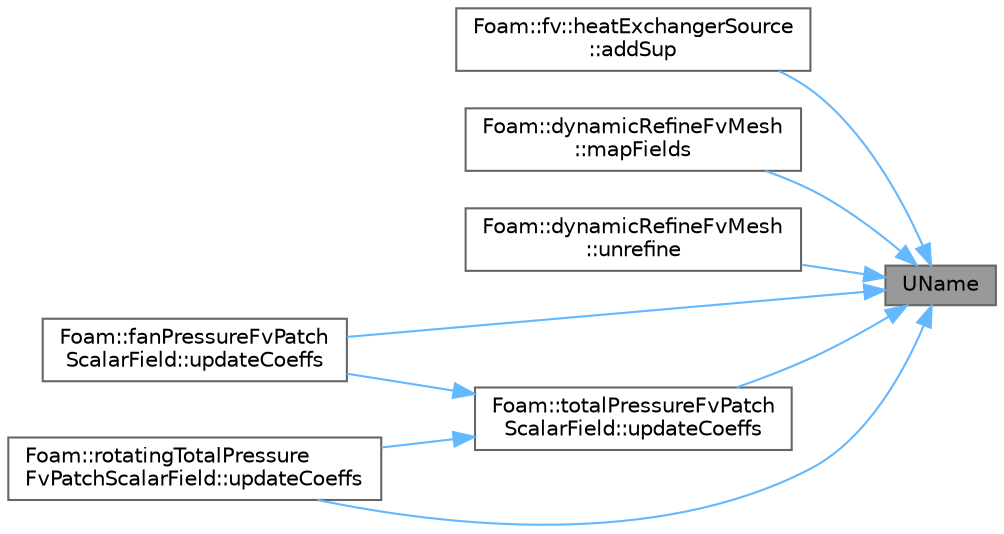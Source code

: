 digraph "UName"
{
 // LATEX_PDF_SIZE
  bgcolor="transparent";
  edge [fontname=Helvetica,fontsize=10,labelfontname=Helvetica,labelfontsize=10];
  node [fontname=Helvetica,fontsize=10,shape=box,height=0.2,width=0.4];
  rankdir="RL";
  Node1 [id="Node000001",label="UName",height=0.2,width=0.4,color="gray40", fillcolor="grey60", style="filled", fontcolor="black",tooltip=" "];
  Node1 -> Node2 [id="edge1_Node000001_Node000002",dir="back",color="steelblue1",style="solid",tooltip=" "];
  Node2 [id="Node000002",label="Foam::fv::heatExchangerSource\l::addSup",height=0.2,width=0.4,color="grey40", fillcolor="white", style="filled",URL="$classFoam_1_1fv_1_1heatExchangerSource.html#a1a2fc9c6c65fd9593d06fb8a5377afbe",tooltip=" "];
  Node1 -> Node3 [id="edge2_Node000001_Node000003",dir="back",color="steelblue1",style="solid",tooltip=" "];
  Node3 [id="Node000003",label="Foam::dynamicRefineFvMesh\l::mapFields",height=0.2,width=0.4,color="grey40", fillcolor="white", style="filled",URL="$classFoam_1_1dynamicRefineFvMesh.html#acdda95483d214b756be7af3887ef71ee",tooltip=" "];
  Node1 -> Node4 [id="edge3_Node000001_Node000004",dir="back",color="steelblue1",style="solid",tooltip=" "];
  Node4 [id="Node000004",label="Foam::dynamicRefineFvMesh\l::unrefine",height=0.2,width=0.4,color="grey40", fillcolor="white", style="filled",URL="$classFoam_1_1dynamicRefineFvMesh.html#adade44a7507ea6fc270d918b362ca6c1",tooltip=" "];
  Node1 -> Node5 [id="edge4_Node000001_Node000005",dir="back",color="steelblue1",style="solid",tooltip=" "];
  Node5 [id="Node000005",label="Foam::fanPressureFvPatch\lScalarField::updateCoeffs",height=0.2,width=0.4,color="grey40", fillcolor="white", style="filled",URL="$classFoam_1_1fanPressureFvPatchScalarField.html#a7e24eafac629d3733181cd942d4c902f",tooltip=" "];
  Node1 -> Node6 [id="edge5_Node000001_Node000006",dir="back",color="steelblue1",style="solid",tooltip=" "];
  Node6 [id="Node000006",label="Foam::rotatingTotalPressure\lFvPatchScalarField::updateCoeffs",height=0.2,width=0.4,color="grey40", fillcolor="white", style="filled",URL="$classFoam_1_1rotatingTotalPressureFvPatchScalarField.html#a7e24eafac629d3733181cd942d4c902f",tooltip=" "];
  Node1 -> Node7 [id="edge6_Node000001_Node000007",dir="back",color="steelblue1",style="solid",tooltip=" "];
  Node7 [id="Node000007",label="Foam::totalPressureFvPatch\lScalarField::updateCoeffs",height=0.2,width=0.4,color="grey40", fillcolor="white", style="filled",URL="$classFoam_1_1totalPressureFvPatchScalarField.html#a7e24eafac629d3733181cd942d4c902f",tooltip=" "];
  Node7 -> Node5 [id="edge7_Node000007_Node000005",dir="back",color="steelblue1",style="solid",tooltip=" "];
  Node7 -> Node6 [id="edge8_Node000007_Node000006",dir="back",color="steelblue1",style="solid",tooltip=" "];
}
